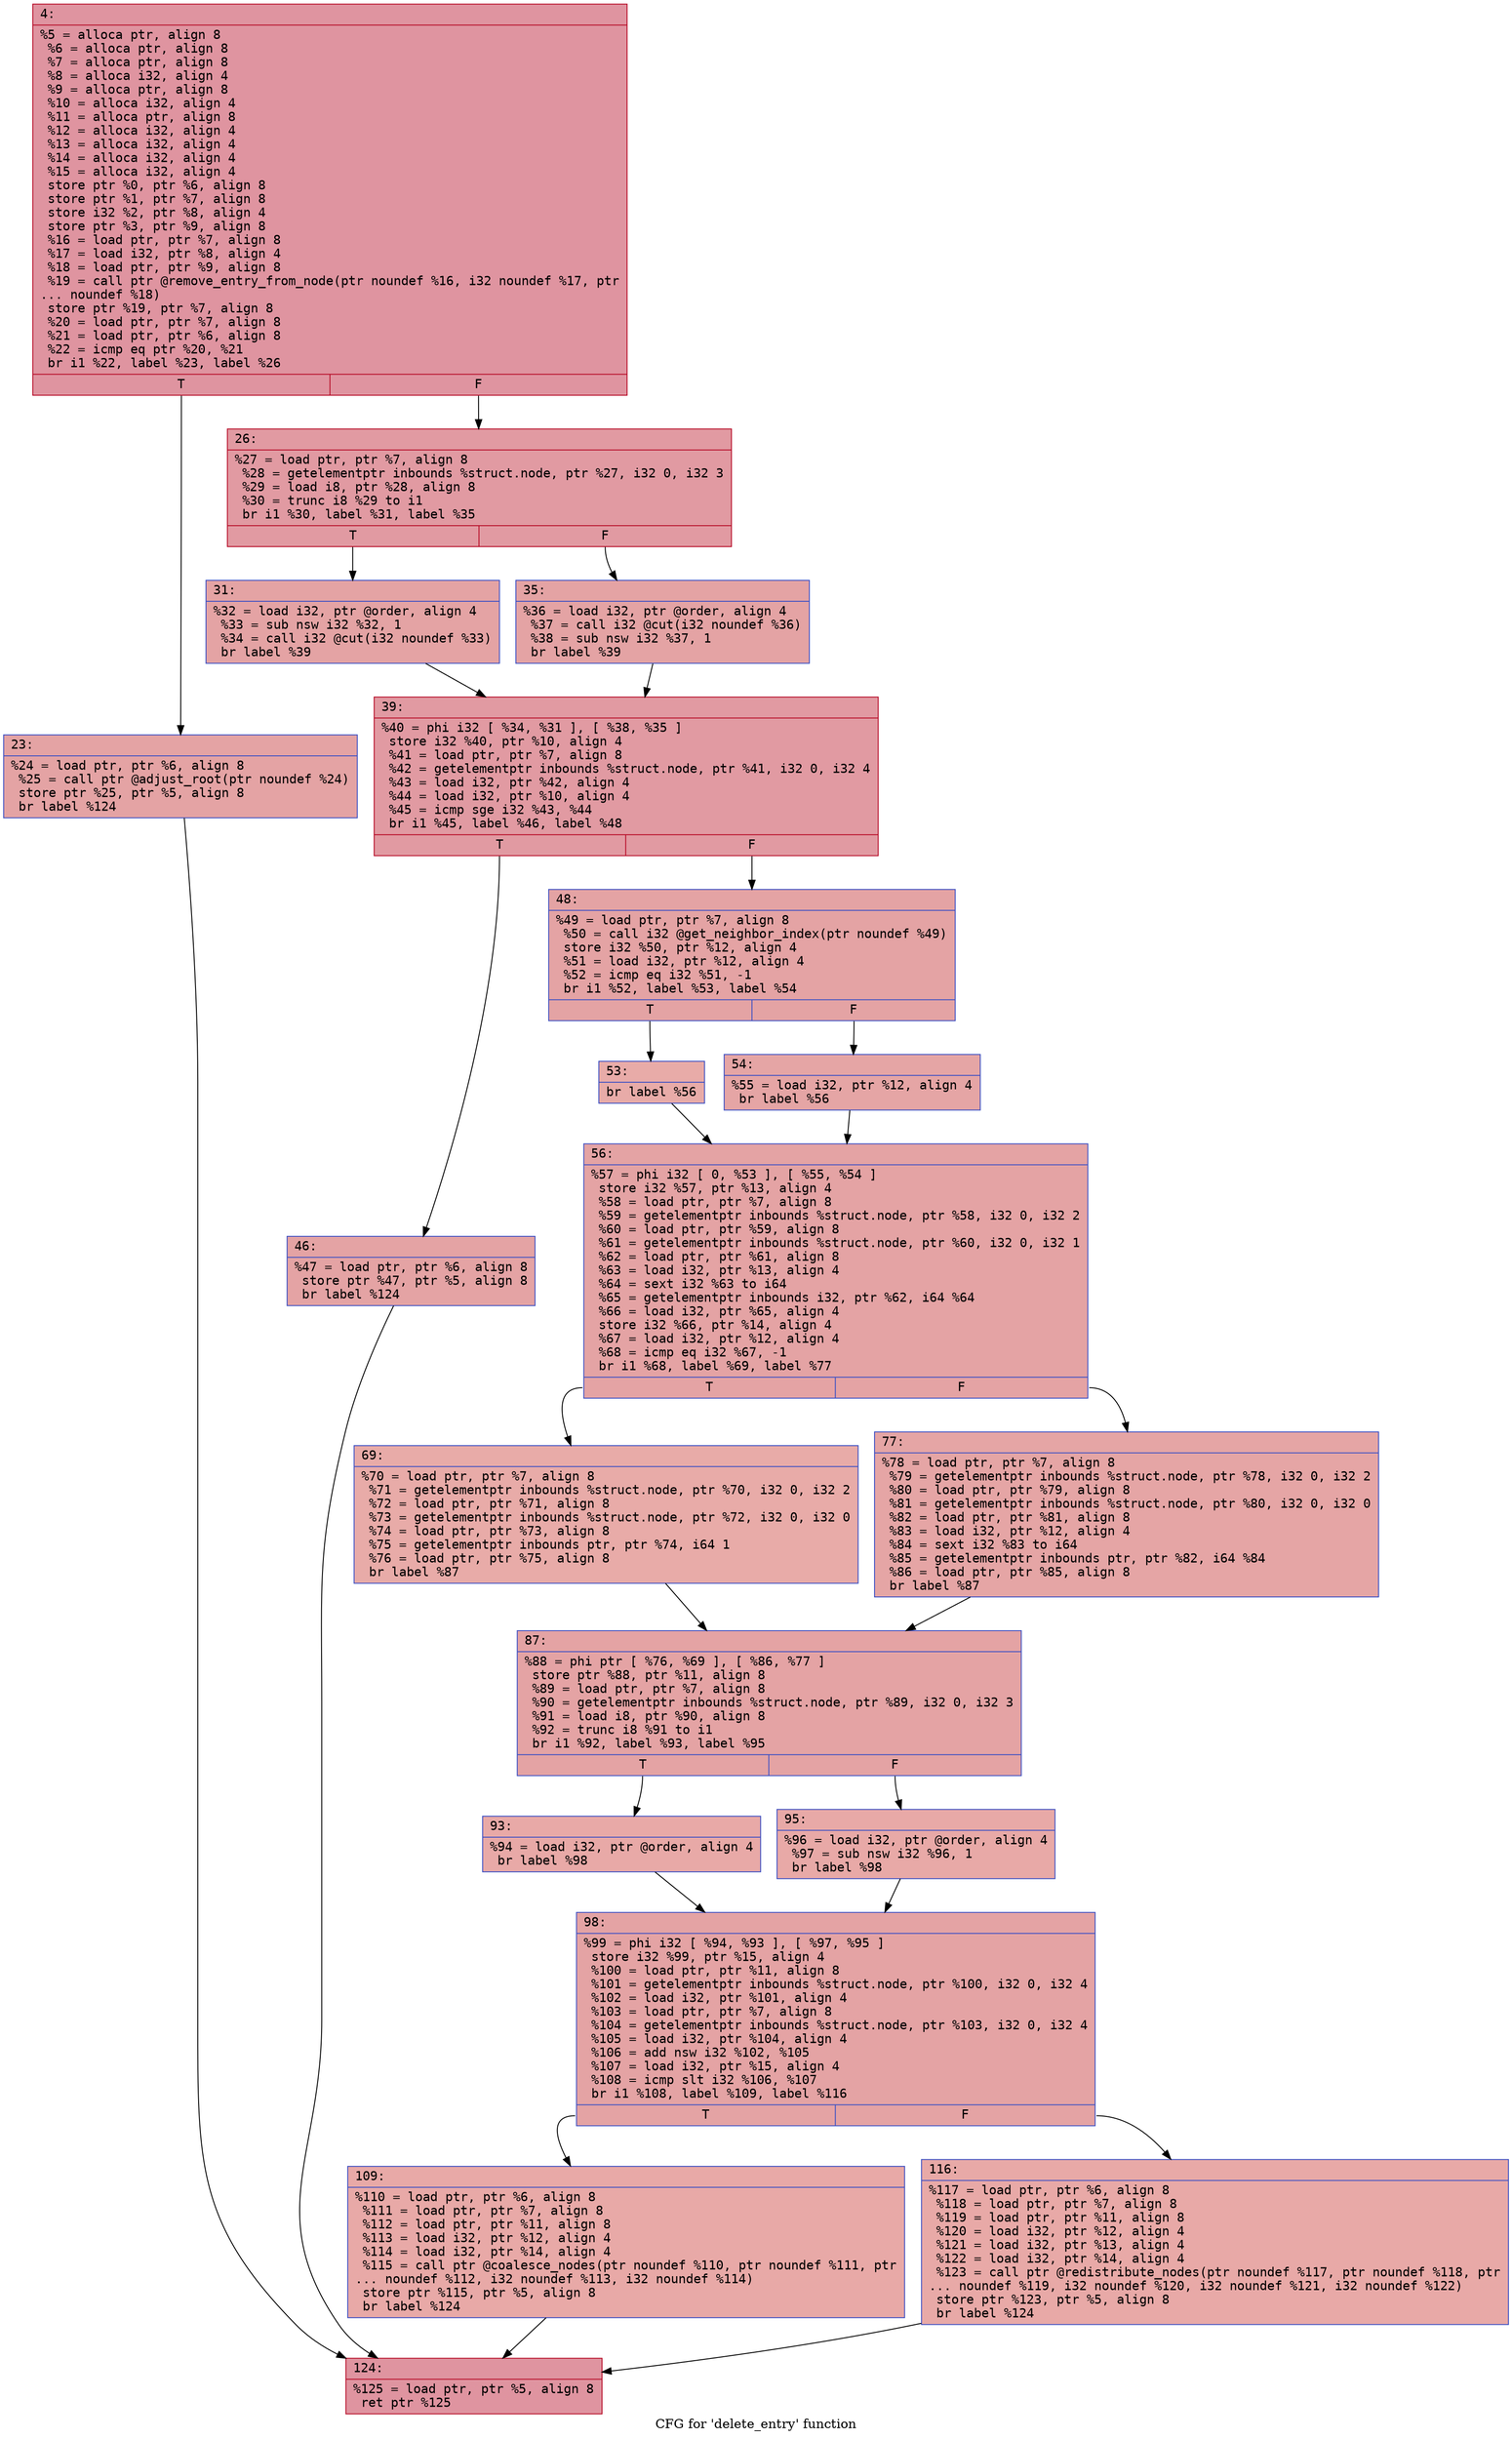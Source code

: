 digraph "CFG for 'delete_entry' function" {
	label="CFG for 'delete_entry' function";

	Node0x600002025220 [shape=record,color="#b70d28ff", style=filled, fillcolor="#b70d2870" fontname="Courier",label="{4:\l|  %5 = alloca ptr, align 8\l  %6 = alloca ptr, align 8\l  %7 = alloca ptr, align 8\l  %8 = alloca i32, align 4\l  %9 = alloca ptr, align 8\l  %10 = alloca i32, align 4\l  %11 = alloca ptr, align 8\l  %12 = alloca i32, align 4\l  %13 = alloca i32, align 4\l  %14 = alloca i32, align 4\l  %15 = alloca i32, align 4\l  store ptr %0, ptr %6, align 8\l  store ptr %1, ptr %7, align 8\l  store i32 %2, ptr %8, align 4\l  store ptr %3, ptr %9, align 8\l  %16 = load ptr, ptr %7, align 8\l  %17 = load i32, ptr %8, align 4\l  %18 = load ptr, ptr %9, align 8\l  %19 = call ptr @remove_entry_from_node(ptr noundef %16, i32 noundef %17, ptr\l... noundef %18)\l  store ptr %19, ptr %7, align 8\l  %20 = load ptr, ptr %7, align 8\l  %21 = load ptr, ptr %6, align 8\l  %22 = icmp eq ptr %20, %21\l  br i1 %22, label %23, label %26\l|{<s0>T|<s1>F}}"];
	Node0x600002025220:s0 -> Node0x600002025270[tooltip="4 -> 23\nProbability 37.50%" ];
	Node0x600002025220:s1 -> Node0x6000020252c0[tooltip="4 -> 26\nProbability 62.50%" ];
	Node0x600002025270 [shape=record,color="#3d50c3ff", style=filled, fillcolor="#c32e3170" fontname="Courier",label="{23:\l|  %24 = load ptr, ptr %6, align 8\l  %25 = call ptr @adjust_root(ptr noundef %24)\l  store ptr %25, ptr %5, align 8\l  br label %124\l}"];
	Node0x600002025270 -> Node0x600002025810[tooltip="23 -> 124\nProbability 100.00%" ];
	Node0x6000020252c0 [shape=record,color="#b70d28ff", style=filled, fillcolor="#bb1b2c70" fontname="Courier",label="{26:\l|  %27 = load ptr, ptr %7, align 8\l  %28 = getelementptr inbounds %struct.node, ptr %27, i32 0, i32 3\l  %29 = load i8, ptr %28, align 8\l  %30 = trunc i8 %29 to i1\l  br i1 %30, label %31, label %35\l|{<s0>T|<s1>F}}"];
	Node0x6000020252c0:s0 -> Node0x600002025310[tooltip="26 -> 31\nProbability 50.00%" ];
	Node0x6000020252c0:s1 -> Node0x600002025360[tooltip="26 -> 35\nProbability 50.00%" ];
	Node0x600002025310 [shape=record,color="#3d50c3ff", style=filled, fillcolor="#c32e3170" fontname="Courier",label="{31:\l|  %32 = load i32, ptr @order, align 4\l  %33 = sub nsw i32 %32, 1\l  %34 = call i32 @cut(i32 noundef %33)\l  br label %39\l}"];
	Node0x600002025310 -> Node0x6000020253b0[tooltip="31 -> 39\nProbability 100.00%" ];
	Node0x600002025360 [shape=record,color="#3d50c3ff", style=filled, fillcolor="#c32e3170" fontname="Courier",label="{35:\l|  %36 = load i32, ptr @order, align 4\l  %37 = call i32 @cut(i32 noundef %36)\l  %38 = sub nsw i32 %37, 1\l  br label %39\l}"];
	Node0x600002025360 -> Node0x6000020253b0[tooltip="35 -> 39\nProbability 100.00%" ];
	Node0x6000020253b0 [shape=record,color="#b70d28ff", style=filled, fillcolor="#bb1b2c70" fontname="Courier",label="{39:\l|  %40 = phi i32 [ %34, %31 ], [ %38, %35 ]\l  store i32 %40, ptr %10, align 4\l  %41 = load ptr, ptr %7, align 8\l  %42 = getelementptr inbounds %struct.node, ptr %41, i32 0, i32 4\l  %43 = load i32, ptr %42, align 4\l  %44 = load i32, ptr %10, align 4\l  %45 = icmp sge i32 %43, %44\l  br i1 %45, label %46, label %48\l|{<s0>T|<s1>F}}"];
	Node0x6000020253b0:s0 -> Node0x600002025400[tooltip="39 -> 46\nProbability 50.00%" ];
	Node0x6000020253b0:s1 -> Node0x600002025450[tooltip="39 -> 48\nProbability 50.00%" ];
	Node0x600002025400 [shape=record,color="#3d50c3ff", style=filled, fillcolor="#c32e3170" fontname="Courier",label="{46:\l|  %47 = load ptr, ptr %6, align 8\l  store ptr %47, ptr %5, align 8\l  br label %124\l}"];
	Node0x600002025400 -> Node0x600002025810[tooltip="46 -> 124\nProbability 100.00%" ];
	Node0x600002025450 [shape=record,color="#3d50c3ff", style=filled, fillcolor="#c32e3170" fontname="Courier",label="{48:\l|  %49 = load ptr, ptr %7, align 8\l  %50 = call i32 @get_neighbor_index(ptr noundef %49)\l  store i32 %50, ptr %12, align 4\l  %51 = load i32, ptr %12, align 4\l  %52 = icmp eq i32 %51, -1\l  br i1 %52, label %53, label %54\l|{<s0>T|<s1>F}}"];
	Node0x600002025450:s0 -> Node0x6000020254a0[tooltip="48 -> 53\nProbability 37.50%" ];
	Node0x600002025450:s1 -> Node0x6000020254f0[tooltip="48 -> 54\nProbability 62.50%" ];
	Node0x6000020254a0 [shape=record,color="#3d50c3ff", style=filled, fillcolor="#cc403a70" fontname="Courier",label="{53:\l|  br label %56\l}"];
	Node0x6000020254a0 -> Node0x600002025540[tooltip="53 -> 56\nProbability 100.00%" ];
	Node0x6000020254f0 [shape=record,color="#3d50c3ff", style=filled, fillcolor="#c5333470" fontname="Courier",label="{54:\l|  %55 = load i32, ptr %12, align 4\l  br label %56\l}"];
	Node0x6000020254f0 -> Node0x600002025540[tooltip="54 -> 56\nProbability 100.00%" ];
	Node0x600002025540 [shape=record,color="#3d50c3ff", style=filled, fillcolor="#c32e3170" fontname="Courier",label="{56:\l|  %57 = phi i32 [ 0, %53 ], [ %55, %54 ]\l  store i32 %57, ptr %13, align 4\l  %58 = load ptr, ptr %7, align 8\l  %59 = getelementptr inbounds %struct.node, ptr %58, i32 0, i32 2\l  %60 = load ptr, ptr %59, align 8\l  %61 = getelementptr inbounds %struct.node, ptr %60, i32 0, i32 1\l  %62 = load ptr, ptr %61, align 8\l  %63 = load i32, ptr %13, align 4\l  %64 = sext i32 %63 to i64\l  %65 = getelementptr inbounds i32, ptr %62, i64 %64\l  %66 = load i32, ptr %65, align 4\l  store i32 %66, ptr %14, align 4\l  %67 = load i32, ptr %12, align 4\l  %68 = icmp eq i32 %67, -1\l  br i1 %68, label %69, label %77\l|{<s0>T|<s1>F}}"];
	Node0x600002025540:s0 -> Node0x600002025590[tooltip="56 -> 69\nProbability 37.50%" ];
	Node0x600002025540:s1 -> Node0x6000020255e0[tooltip="56 -> 77\nProbability 62.50%" ];
	Node0x600002025590 [shape=record,color="#3d50c3ff", style=filled, fillcolor="#cc403a70" fontname="Courier",label="{69:\l|  %70 = load ptr, ptr %7, align 8\l  %71 = getelementptr inbounds %struct.node, ptr %70, i32 0, i32 2\l  %72 = load ptr, ptr %71, align 8\l  %73 = getelementptr inbounds %struct.node, ptr %72, i32 0, i32 0\l  %74 = load ptr, ptr %73, align 8\l  %75 = getelementptr inbounds ptr, ptr %74, i64 1\l  %76 = load ptr, ptr %75, align 8\l  br label %87\l}"];
	Node0x600002025590 -> Node0x600002025630[tooltip="69 -> 87\nProbability 100.00%" ];
	Node0x6000020255e0 [shape=record,color="#3d50c3ff", style=filled, fillcolor="#c5333470" fontname="Courier",label="{77:\l|  %78 = load ptr, ptr %7, align 8\l  %79 = getelementptr inbounds %struct.node, ptr %78, i32 0, i32 2\l  %80 = load ptr, ptr %79, align 8\l  %81 = getelementptr inbounds %struct.node, ptr %80, i32 0, i32 0\l  %82 = load ptr, ptr %81, align 8\l  %83 = load i32, ptr %12, align 4\l  %84 = sext i32 %83 to i64\l  %85 = getelementptr inbounds ptr, ptr %82, i64 %84\l  %86 = load ptr, ptr %85, align 8\l  br label %87\l}"];
	Node0x6000020255e0 -> Node0x600002025630[tooltip="77 -> 87\nProbability 100.00%" ];
	Node0x600002025630 [shape=record,color="#3d50c3ff", style=filled, fillcolor="#c32e3170" fontname="Courier",label="{87:\l|  %88 = phi ptr [ %76, %69 ], [ %86, %77 ]\l  store ptr %88, ptr %11, align 8\l  %89 = load ptr, ptr %7, align 8\l  %90 = getelementptr inbounds %struct.node, ptr %89, i32 0, i32 3\l  %91 = load i8, ptr %90, align 8\l  %92 = trunc i8 %91 to i1\l  br i1 %92, label %93, label %95\l|{<s0>T|<s1>F}}"];
	Node0x600002025630:s0 -> Node0x600002025680[tooltip="87 -> 93\nProbability 50.00%" ];
	Node0x600002025630:s1 -> Node0x6000020256d0[tooltip="87 -> 95\nProbability 50.00%" ];
	Node0x600002025680 [shape=record,color="#3d50c3ff", style=filled, fillcolor="#ca3b3770" fontname="Courier",label="{93:\l|  %94 = load i32, ptr @order, align 4\l  br label %98\l}"];
	Node0x600002025680 -> Node0x600002025720[tooltip="93 -> 98\nProbability 100.00%" ];
	Node0x6000020256d0 [shape=record,color="#3d50c3ff", style=filled, fillcolor="#ca3b3770" fontname="Courier",label="{95:\l|  %96 = load i32, ptr @order, align 4\l  %97 = sub nsw i32 %96, 1\l  br label %98\l}"];
	Node0x6000020256d0 -> Node0x600002025720[tooltip="95 -> 98\nProbability 100.00%" ];
	Node0x600002025720 [shape=record,color="#3d50c3ff", style=filled, fillcolor="#c32e3170" fontname="Courier",label="{98:\l|  %99 = phi i32 [ %94, %93 ], [ %97, %95 ]\l  store i32 %99, ptr %15, align 4\l  %100 = load ptr, ptr %11, align 8\l  %101 = getelementptr inbounds %struct.node, ptr %100, i32 0, i32 4\l  %102 = load i32, ptr %101, align 4\l  %103 = load ptr, ptr %7, align 8\l  %104 = getelementptr inbounds %struct.node, ptr %103, i32 0, i32 4\l  %105 = load i32, ptr %104, align 4\l  %106 = add nsw i32 %102, %105\l  %107 = load i32, ptr %15, align 4\l  %108 = icmp slt i32 %106, %107\l  br i1 %108, label %109, label %116\l|{<s0>T|<s1>F}}"];
	Node0x600002025720:s0 -> Node0x600002025770[tooltip="98 -> 109\nProbability 50.00%" ];
	Node0x600002025720:s1 -> Node0x6000020257c0[tooltip="98 -> 116\nProbability 50.00%" ];
	Node0x600002025770 [shape=record,color="#3d50c3ff", style=filled, fillcolor="#ca3b3770" fontname="Courier",label="{109:\l|  %110 = load ptr, ptr %6, align 8\l  %111 = load ptr, ptr %7, align 8\l  %112 = load ptr, ptr %11, align 8\l  %113 = load i32, ptr %12, align 4\l  %114 = load i32, ptr %14, align 4\l  %115 = call ptr @coalesce_nodes(ptr noundef %110, ptr noundef %111, ptr\l... noundef %112, i32 noundef %113, i32 noundef %114)\l  store ptr %115, ptr %5, align 8\l  br label %124\l}"];
	Node0x600002025770 -> Node0x600002025810[tooltip="109 -> 124\nProbability 100.00%" ];
	Node0x6000020257c0 [shape=record,color="#3d50c3ff", style=filled, fillcolor="#ca3b3770" fontname="Courier",label="{116:\l|  %117 = load ptr, ptr %6, align 8\l  %118 = load ptr, ptr %7, align 8\l  %119 = load ptr, ptr %11, align 8\l  %120 = load i32, ptr %12, align 4\l  %121 = load i32, ptr %13, align 4\l  %122 = load i32, ptr %14, align 4\l  %123 = call ptr @redistribute_nodes(ptr noundef %117, ptr noundef %118, ptr\l... noundef %119, i32 noundef %120, i32 noundef %121, i32 noundef %122)\l  store ptr %123, ptr %5, align 8\l  br label %124\l}"];
	Node0x6000020257c0 -> Node0x600002025810[tooltip="116 -> 124\nProbability 100.00%" ];
	Node0x600002025810 [shape=record,color="#b70d28ff", style=filled, fillcolor="#b70d2870" fontname="Courier",label="{124:\l|  %125 = load ptr, ptr %5, align 8\l  ret ptr %125\l}"];
}
